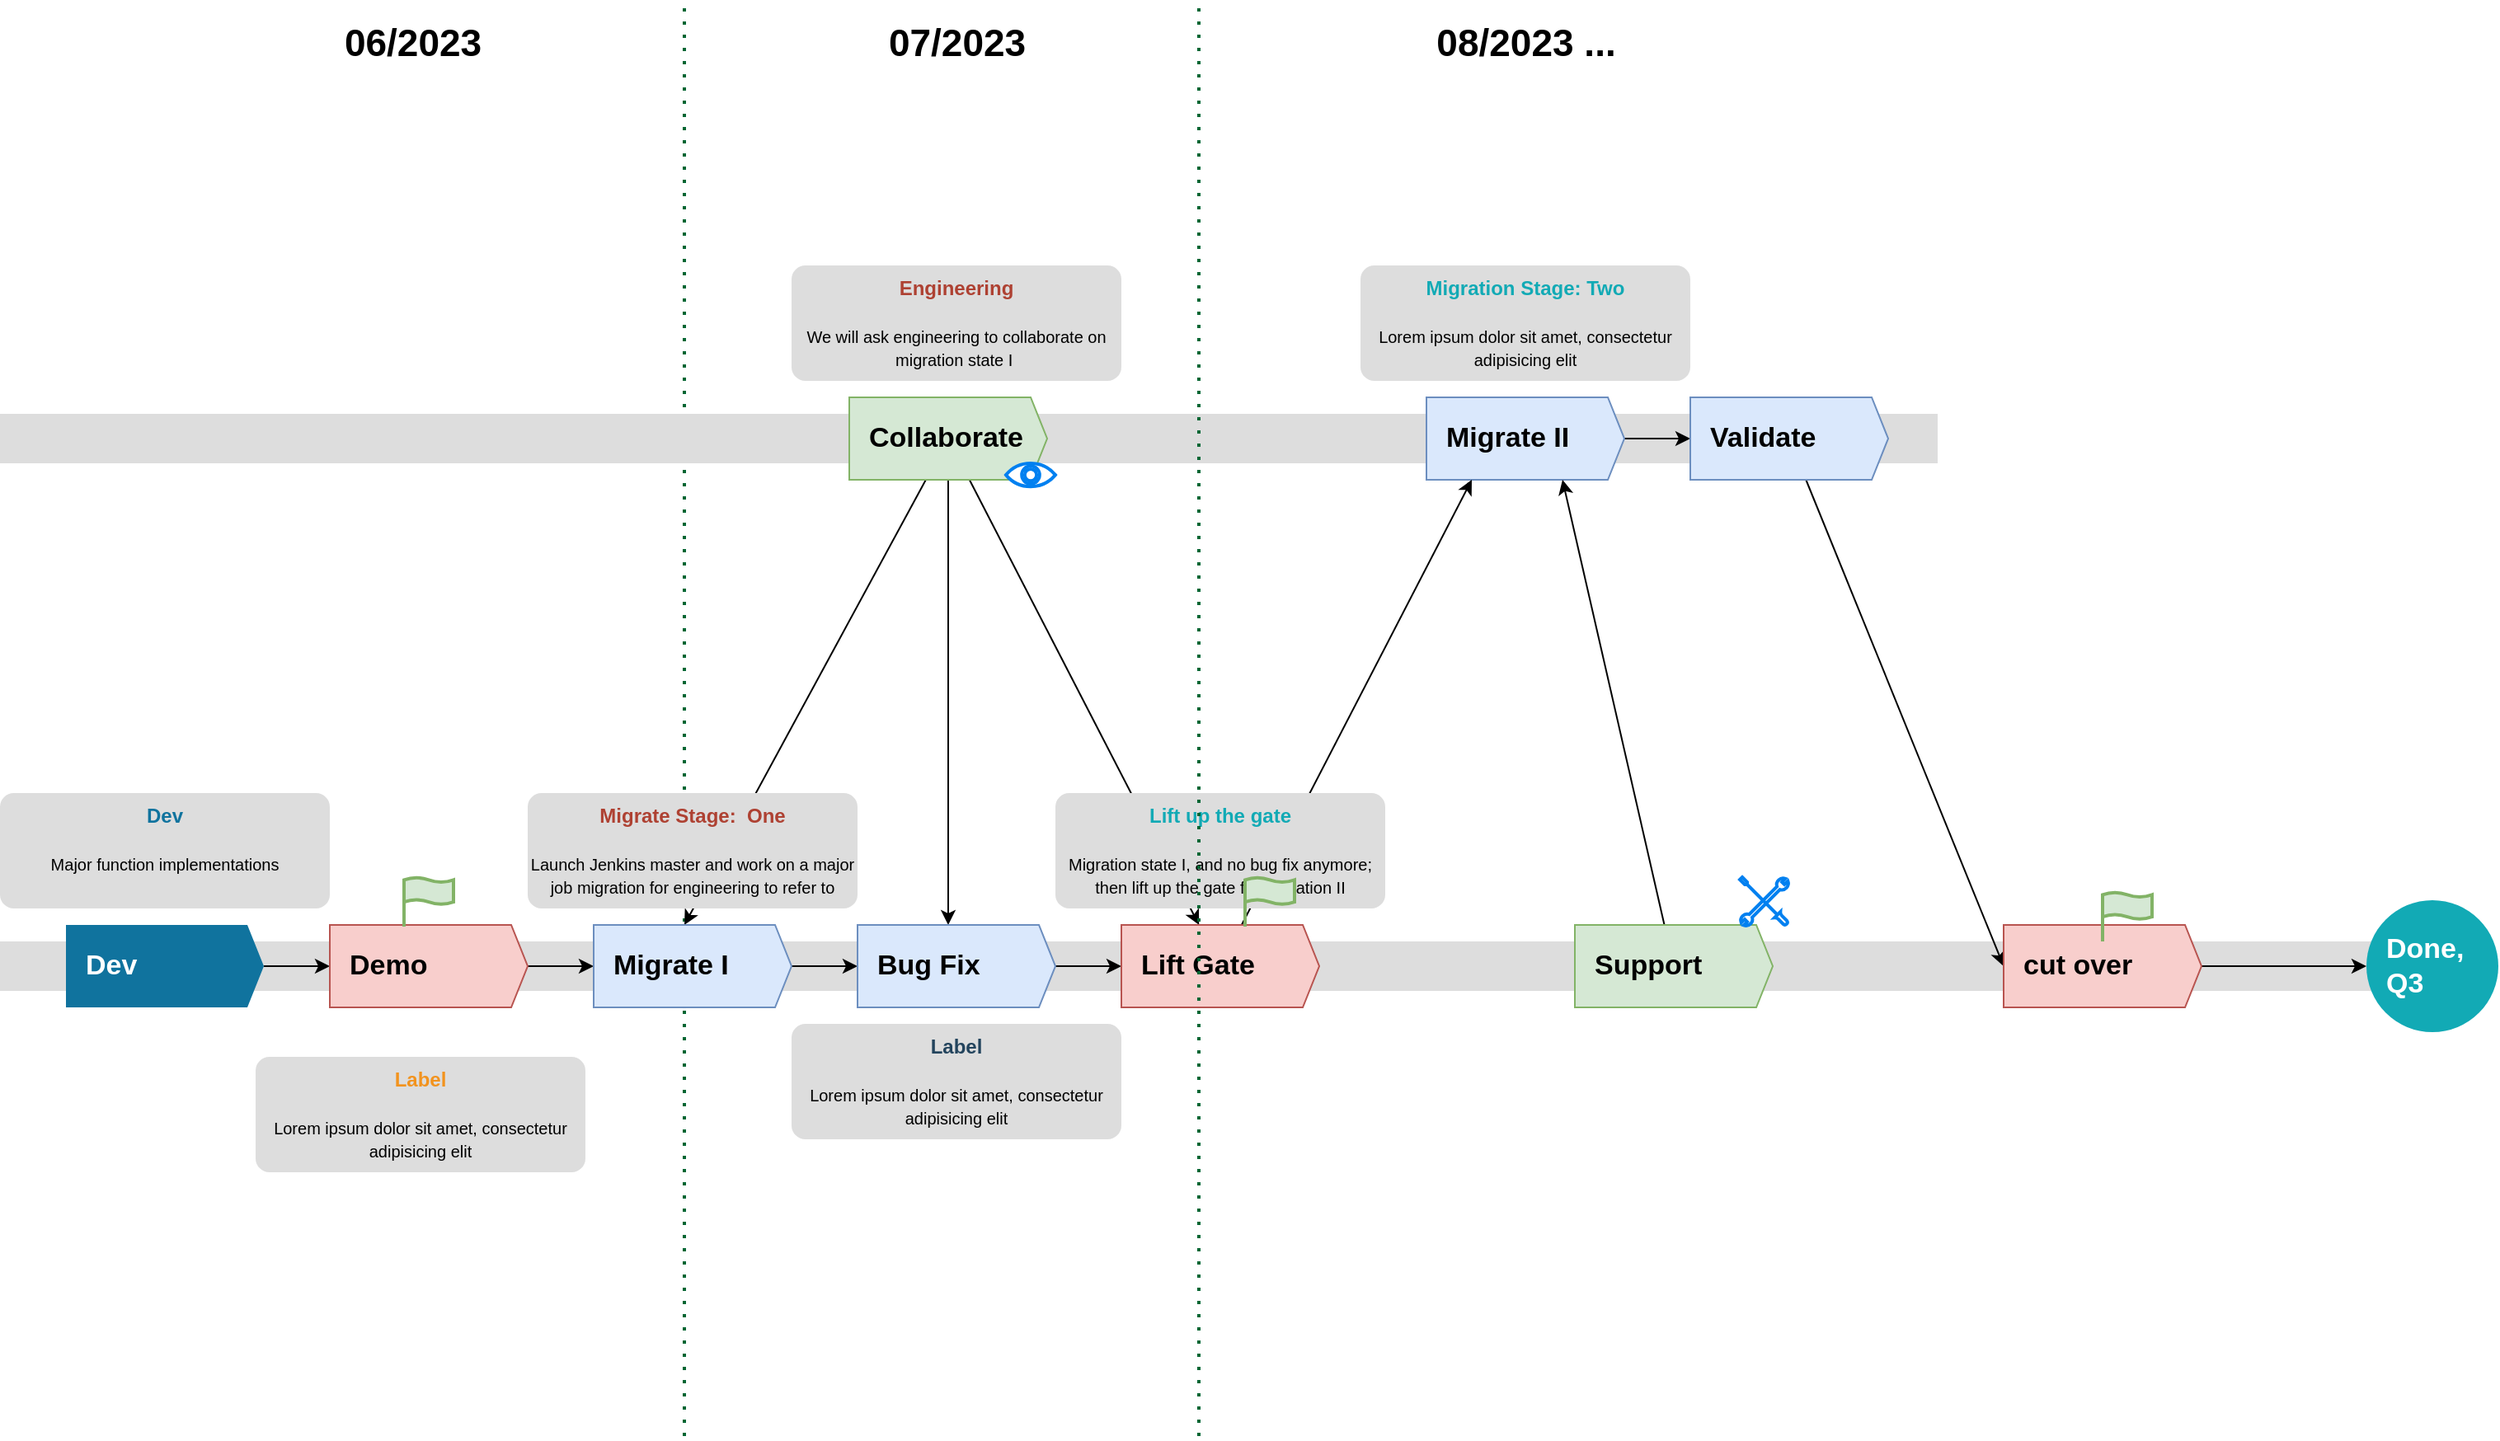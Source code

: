 <mxfile version="21.3.8" type="github">
  <diagram name="Page-1" id="HnMfe0a0eRLMPqjAUpso">
    <mxGraphModel dx="1974" dy="1012" grid="1" gridSize="10" guides="1" tooltips="1" connect="1" arrows="1" fold="1" page="1" pageScale="1" pageWidth="850" pageHeight="1100" math="0" shadow="0">
      <root>
        <mxCell id="0" />
        <mxCell id="1" parent="0" />
        <mxCell id="iIVuNRlksjzP6fEumrRO-62" value="" style="endArrow=none;dashed=1;html=1;dashPattern=1 3;strokeWidth=2;rounded=0;strokeColor=#006633;" edge="1" parent="1">
          <mxGeometry width="50" height="50" relative="1" as="geometry">
            <mxPoint x="420" y="960" as="sourcePoint" />
            <mxPoint x="420" y="90" as="targetPoint" />
          </mxGeometry>
        </mxCell>
        <mxCell id="iIVuNRlksjzP6fEumrRO-37" value="" style="fillColor=#dddddd;rounded=0;strokeColor=none;" vertex="1" parent="1">
          <mxGeometry x="5" y="340" width="1175" height="30" as="geometry" />
        </mxCell>
        <mxCell id="iIVuNRlksjzP6fEumrRO-77" style="rounded=0;orthogonalLoop=1;jettySize=auto;html=1;entryX=0;entryY=0;entryDx=55;entryDy=0;entryPerimeter=0;" edge="1" parent="1" source="iIVuNRlksjzP6fEumrRO-40" target="iIVuNRlksjzP6fEumrRO-51">
          <mxGeometry relative="1" as="geometry" />
        </mxCell>
        <mxCell id="iIVuNRlksjzP6fEumrRO-83" style="rounded=0;orthogonalLoop=1;jettySize=auto;html=1;entryX=0;entryY=0;entryDx=55;entryDy=0;entryPerimeter=0;" edge="1" parent="1" source="iIVuNRlksjzP6fEumrRO-40" target="iIVuNRlksjzP6fEumrRO-52">
          <mxGeometry relative="1" as="geometry" />
        </mxCell>
        <mxCell id="iIVuNRlksjzP6fEumrRO-84" style="rounded=0;orthogonalLoop=1;jettySize=auto;html=1;" edge="1" parent="1" source="iIVuNRlksjzP6fEumrRO-40" target="iIVuNRlksjzP6fEumrRO-53">
          <mxGeometry relative="1" as="geometry" />
        </mxCell>
        <mxCell id="iIVuNRlksjzP6fEumrRO-40" value="Collaborate" style="shape=mxgraph.infographic.ribbonSimple;notch1=0;notch2=10;notch=0;html=1;fillColor=#d5e8d4;strokeColor=#82b366;shadow=0;fontSize=17;align=left;spacingLeft=10;fontStyle=1;whiteSpace=wrap;" vertex="1" parent="1">
          <mxGeometry x="520" y="330" width="120" height="50" as="geometry" />
        </mxCell>
        <mxCell id="iIVuNRlksjzP6fEumrRO-74" style="edgeStyle=orthogonalEdgeStyle;rounded=0;orthogonalLoop=1;jettySize=auto;html=1;entryX=0;entryY=0;entryDx=0;entryDy=25;entryPerimeter=0;" edge="1" parent="1" source="iIVuNRlksjzP6fEumrRO-42" target="iIVuNRlksjzP6fEumrRO-59">
          <mxGeometry relative="1" as="geometry" />
        </mxCell>
        <mxCell id="iIVuNRlksjzP6fEumrRO-42" value="Migrate II" style="shape=mxgraph.infographic.ribbonSimple;notch1=0;notch2=10;notch=0;html=1;fillColor=#dae8fc;strokeColor=#6c8ebf;shadow=0;fontSize=17;align=left;spacingLeft=10;fontStyle=1;whiteSpace=wrap;" vertex="1" parent="1">
          <mxGeometry x="870" y="330" width="120" height="50" as="geometry" />
        </mxCell>
        <mxCell id="iIVuNRlksjzP6fEumrRO-45" value="&lt;font style=&quot;&quot;&gt;&lt;font style=&quot;font-size: 12px;&quot; color=&quot;#AE4132&quot;&gt;&lt;b&gt;Engineering&lt;/b&gt;&lt;/font&gt;&lt;br&gt;&lt;br&gt;&lt;font size=&quot;1&quot;&gt;We will ask engineering to collaborate on migration state I&amp;nbsp;&lt;/font&gt;&lt;br&gt;&lt;/font&gt;" style="rounded=1;strokeColor=none;fillColor=#DDDDDD;align=center;arcSize=12;verticalAlign=top;whiteSpace=wrap;html=1;fontSize=12;" vertex="1" parent="1">
          <mxGeometry x="485" y="250" width="200" height="70" as="geometry" />
        </mxCell>
        <mxCell id="iIVuNRlksjzP6fEumrRO-47" value="&lt;font style=&quot;font-size: 10px&quot;&gt;&lt;font style=&quot;font-size: 12px&quot; color=&quot;#12AAB5&quot;&gt;&lt;b&gt;Migration Stage: Two&lt;/b&gt;&lt;/font&gt;&lt;br&gt;&lt;br&gt;&lt;font size=&quot;1&quot;&gt;Lorem ipsum dolor sit amet, consectetur adipisicing elit&lt;/font&gt;&lt;/font&gt;" style="rounded=1;strokeColor=none;fillColor=#DDDDDD;align=center;arcSize=12;verticalAlign=top;whiteSpace=wrap;html=1;fontSize=12;" vertex="1" parent="1">
          <mxGeometry x="830" y="250" width="200" height="70" as="geometry" />
        </mxCell>
        <mxCell id="iIVuNRlksjzP6fEumrRO-48" value="" style="fillColor=#dddddd;rounded=0;strokeColor=none;" vertex="1" parent="1">
          <mxGeometry x="5" y="660" width="1455" height="30" as="geometry" />
        </mxCell>
        <mxCell id="iIVuNRlksjzP6fEumrRO-66" style="edgeStyle=orthogonalEdgeStyle;rounded=0;orthogonalLoop=1;jettySize=auto;html=1;entryX=0;entryY=0;entryDx=0;entryDy=25;entryPerimeter=0;" edge="1" parent="1" source="iIVuNRlksjzP6fEumrRO-49" target="iIVuNRlksjzP6fEumrRO-50">
          <mxGeometry relative="1" as="geometry" />
        </mxCell>
        <mxCell id="iIVuNRlksjzP6fEumrRO-49" value="Dev" style="shape=mxgraph.infographic.ribbonSimple;notch1=0;notch2=10;notch=0;html=1;fillColor=#10739E;strokeColor=none;shadow=0;fontSize=17;fontColor=#FFFFFF;align=left;spacingLeft=10;fontStyle=1;whiteSpace=wrap;" vertex="1" parent="1">
          <mxGeometry x="45" y="650" width="120" height="50" as="geometry" />
        </mxCell>
        <mxCell id="iIVuNRlksjzP6fEumrRO-67" style="edgeStyle=orthogonalEdgeStyle;rounded=0;orthogonalLoop=1;jettySize=auto;html=1;entryX=0;entryY=0;entryDx=0;entryDy=25;entryPerimeter=0;" edge="1" parent="1" source="iIVuNRlksjzP6fEumrRO-50" target="iIVuNRlksjzP6fEumrRO-51">
          <mxGeometry relative="1" as="geometry" />
        </mxCell>
        <mxCell id="iIVuNRlksjzP6fEumrRO-50" value="Demo" style="shape=mxgraph.infographic.ribbonSimple;notch1=0;notch2=10;notch=0;html=1;fillColor=#f8cecc;strokeColor=#b85450;shadow=0;fontSize=17;align=left;spacingLeft=10;fontStyle=1;whiteSpace=wrap;" vertex="1" parent="1">
          <mxGeometry x="205" y="650" width="120" height="50" as="geometry" />
        </mxCell>
        <mxCell id="iIVuNRlksjzP6fEumrRO-70" style="edgeStyle=orthogonalEdgeStyle;rounded=0;orthogonalLoop=1;jettySize=auto;html=1;entryX=0;entryY=0;entryDx=0;entryDy=25;entryPerimeter=0;" edge="1" parent="1" source="iIVuNRlksjzP6fEumrRO-51" target="iIVuNRlksjzP6fEumrRO-52">
          <mxGeometry relative="1" as="geometry" />
        </mxCell>
        <mxCell id="iIVuNRlksjzP6fEumrRO-51" value="Migrate I" style="shape=mxgraph.infographic.ribbonSimple;notch1=0;notch2=10;notch=0;html=1;fillColor=#dae8fc;strokeColor=#6c8ebf;shadow=0;fontSize=17;align=left;spacingLeft=10;fontStyle=1;whiteSpace=wrap;" vertex="1" parent="1">
          <mxGeometry x="365" y="650" width="120" height="50" as="geometry" />
        </mxCell>
        <mxCell id="iIVuNRlksjzP6fEumrRO-71" style="edgeStyle=orthogonalEdgeStyle;rounded=0;orthogonalLoop=1;jettySize=auto;html=1;entryX=0;entryY=0;entryDx=0;entryDy=25;entryPerimeter=0;" edge="1" parent="1" source="iIVuNRlksjzP6fEumrRO-52" target="iIVuNRlksjzP6fEumrRO-53">
          <mxGeometry relative="1" as="geometry" />
        </mxCell>
        <mxCell id="iIVuNRlksjzP6fEumrRO-52" value="Bug Fix" style="shape=mxgraph.infographic.ribbonSimple;notch1=0;notch2=10;notch=0;html=1;fillColor=#dae8fc;strokeColor=#6c8ebf;shadow=0;fontSize=17;align=left;spacingLeft=10;fontStyle=1;whiteSpace=wrap;" vertex="1" parent="1">
          <mxGeometry x="525" y="650" width="120" height="50" as="geometry" />
        </mxCell>
        <mxCell id="iIVuNRlksjzP6fEumrRO-72" style="rounded=0;orthogonalLoop=1;jettySize=auto;html=1;entryX=0;entryY=0;entryDx=27.5;entryDy=50;entryPerimeter=0;" edge="1" parent="1" source="iIVuNRlksjzP6fEumrRO-53" target="iIVuNRlksjzP6fEumrRO-42">
          <mxGeometry relative="1" as="geometry" />
        </mxCell>
        <mxCell id="iIVuNRlksjzP6fEumrRO-53" value="Lift Gate" style="shape=mxgraph.infographic.ribbonSimple;notch1=0;notch2=10;notch=0;html=1;fillColor=#f8cecc;strokeColor=#b85450;shadow=0;fontSize=17;align=left;spacingLeft=10;fontStyle=1;whiteSpace=wrap;" vertex="1" parent="1">
          <mxGeometry x="685" y="650" width="120" height="50" as="geometry" />
        </mxCell>
        <mxCell id="iIVuNRlksjzP6fEumrRO-54" value="&lt;font style=&quot;font-size: 10px&quot;&gt;&lt;font style=&quot;font-size: 12px&quot; color=&quot;#10739E&quot;&gt;&lt;b&gt;Dev&lt;/b&gt;&lt;/font&gt;&lt;br&gt;&lt;br&gt;&lt;font size=&quot;1&quot;&gt;Major function implementations&lt;/font&gt;&lt;/font&gt;" style="rounded=1;strokeColor=none;fillColor=#DDDDDD;align=center;arcSize=12;verticalAlign=top;whiteSpace=wrap;html=1;fontSize=12;" vertex="1" parent="1">
          <mxGeometry x="5" y="570" width="200" height="70" as="geometry" />
        </mxCell>
        <mxCell id="iIVuNRlksjzP6fEumrRO-55" value="&lt;font style=&quot;font-size: 10px&quot;&gt;&lt;font style=&quot;font-size: 12px&quot; color=&quot;#F2931E&quot;&gt;&lt;b&gt;Label&lt;/b&gt;&lt;/font&gt;&lt;br&gt;&lt;br&gt;&lt;font size=&quot;1&quot;&gt;Lorem ipsum dolor sit amet, consectetur adipisicing elit&lt;/font&gt;&lt;/font&gt;" style="rounded=1;strokeColor=none;fillColor=#DDDDDD;align=center;arcSize=12;verticalAlign=top;whiteSpace=wrap;html=1;fontSize=12;" vertex="1" parent="1">
          <mxGeometry x="160" y="730" width="200" height="70" as="geometry" />
        </mxCell>
        <mxCell id="iIVuNRlksjzP6fEumrRO-56" value="&lt;font style=&quot;&quot;&gt;&lt;font style=&quot;font-size: 12px;&quot; color=&quot;#AE4132&quot;&gt;&lt;b&gt;Migrate Stage:&amp;nbsp; One&lt;/b&gt;&lt;/font&gt;&lt;br&gt;&lt;br&gt;&lt;font size=&quot;1&quot;&gt;Launch Jenkins master and work on a major job migration&amp;nbsp;for engineering to refer to&lt;/font&gt;&lt;br&gt;&lt;/font&gt;" style="rounded=1;strokeColor=none;fillColor=#DDDDDD;align=center;arcSize=12;verticalAlign=top;whiteSpace=wrap;html=1;fontSize=12;" vertex="1" parent="1">
          <mxGeometry x="325" y="570" width="200" height="70" as="geometry" />
        </mxCell>
        <mxCell id="iIVuNRlksjzP6fEumrRO-57" value="&lt;font style=&quot;font-size: 10px&quot;&gt;&lt;font style=&quot;font-size: 12px&quot; color=&quot;#23445D&quot;&gt;&lt;b&gt;Label&lt;/b&gt;&lt;/font&gt;&lt;br&gt;&lt;br&gt;&lt;font size=&quot;1&quot;&gt;Lorem ipsum dolor sit amet, consectetur adipisicing elit&lt;/font&gt;&lt;/font&gt;" style="rounded=1;strokeColor=none;fillColor=#DDDDDD;align=center;arcSize=12;verticalAlign=top;whiteSpace=wrap;html=1;fontSize=12;" vertex="1" parent="1">
          <mxGeometry x="485" y="710" width="200" height="70" as="geometry" />
        </mxCell>
        <mxCell id="iIVuNRlksjzP6fEumrRO-58" value="&lt;font style=&quot;&quot;&gt;&lt;font color=&quot;#12aab5&quot;&gt;&lt;b&gt;Lift up the gate&lt;/b&gt;&lt;/font&gt;&lt;br&gt;&lt;br&gt;&lt;span style=&quot;font-size: 10px;&quot;&gt;Migration state I, and no bug fix anymore; then lift up the gate for migration II&lt;/span&gt;&lt;br&gt;&lt;/font&gt;" style="rounded=1;strokeColor=none;fillColor=#DDDDDD;align=center;arcSize=12;verticalAlign=top;whiteSpace=wrap;html=1;fontSize=12;" vertex="1" parent="1">
          <mxGeometry x="645" y="570" width="200" height="70" as="geometry" />
        </mxCell>
        <mxCell id="iIVuNRlksjzP6fEumrRO-75" style="rounded=0;orthogonalLoop=1;jettySize=auto;html=1;entryX=0;entryY=0;entryDx=0;entryDy=25;entryPerimeter=0;" edge="1" parent="1" source="iIVuNRlksjzP6fEumrRO-59" target="iIVuNRlksjzP6fEumrRO-61">
          <mxGeometry relative="1" as="geometry" />
        </mxCell>
        <mxCell id="iIVuNRlksjzP6fEumrRO-59" value="Validate" style="shape=mxgraph.infographic.ribbonSimple;notch1=0;notch2=10;notch=0;html=1;fillColor=#dae8fc;strokeColor=#6c8ebf;shadow=0;fontSize=17;align=left;spacingLeft=10;fontStyle=1;whiteSpace=wrap;" vertex="1" parent="1">
          <mxGeometry x="1030" y="330" width="120" height="50" as="geometry" />
        </mxCell>
        <mxCell id="iIVuNRlksjzP6fEumrRO-73" style="rounded=0;orthogonalLoop=1;jettySize=auto;html=1;entryX=0;entryY=0;entryDx=82.5;entryDy=50;entryPerimeter=0;" edge="1" parent="1" source="iIVuNRlksjzP6fEumrRO-60" target="iIVuNRlksjzP6fEumrRO-42">
          <mxGeometry relative="1" as="geometry" />
        </mxCell>
        <mxCell id="iIVuNRlksjzP6fEumrRO-60" value="Support" style="shape=mxgraph.infographic.ribbonSimple;notch1=0;notch2=10;notch=0;html=1;fillColor=#d5e8d4;strokeColor=#82b366;shadow=0;fontSize=17;align=left;spacingLeft=10;fontStyle=1;whiteSpace=wrap;" vertex="1" parent="1">
          <mxGeometry x="960" y="650" width="120" height="50" as="geometry" />
        </mxCell>
        <mxCell id="iIVuNRlksjzP6fEumrRO-76" style="edgeStyle=orthogonalEdgeStyle;rounded=0;orthogonalLoop=1;jettySize=auto;html=1;" edge="1" parent="1" source="iIVuNRlksjzP6fEumrRO-61" target="iIVuNRlksjzP6fEumrRO-64">
          <mxGeometry relative="1" as="geometry" />
        </mxCell>
        <mxCell id="iIVuNRlksjzP6fEumrRO-61" value="cut over" style="shape=mxgraph.infographic.ribbonSimple;notch1=0;notch2=10;notch=0;html=1;fillColor=#f8cecc;strokeColor=#b85450;shadow=0;fontSize=17;align=left;spacingLeft=10;fontStyle=1;whiteSpace=wrap;" vertex="1" parent="1">
          <mxGeometry x="1220" y="650" width="120" height="50" as="geometry" />
        </mxCell>
        <mxCell id="iIVuNRlksjzP6fEumrRO-64" value="Done, Q3" style="ellipse;whiteSpace=wrap;html=1;fontSize=17;align=left;fillColor=#12AAB5;strokeColor=none;fontColor=#FFFFFF;shadow=0;spacingLeft=10;fontStyle=1;" vertex="1" parent="1">
          <mxGeometry x="1440" y="635" width="80" height="80" as="geometry" />
        </mxCell>
        <mxCell id="iIVuNRlksjzP6fEumrRO-78" value="" style="endArrow=none;dashed=1;html=1;dashPattern=1 3;strokeWidth=2;rounded=0;strokeColor=#006633;" edge="1" parent="1">
          <mxGeometry width="50" height="50" relative="1" as="geometry">
            <mxPoint x="732" y="960" as="sourcePoint" />
            <mxPoint x="732" y="90" as="targetPoint" />
          </mxGeometry>
        </mxCell>
        <mxCell id="iIVuNRlksjzP6fEumrRO-79" value="06/2023" style="text;html=1;align=center;verticalAlign=middle;resizable=0;points=[];autosize=1;strokeColor=none;fillColor=none;fontSize=23;fontStyle=1" vertex="1" parent="1">
          <mxGeometry x="200" y="95" width="110" height="40" as="geometry" />
        </mxCell>
        <mxCell id="iIVuNRlksjzP6fEumrRO-80" value="07/2023" style="text;html=1;align=center;verticalAlign=middle;resizable=0;points=[];autosize=1;strokeColor=none;fillColor=none;fontSize=23;fontStyle=1" vertex="1" parent="1">
          <mxGeometry x="530" y="95" width="110" height="40" as="geometry" />
        </mxCell>
        <mxCell id="iIVuNRlksjzP6fEumrRO-81" value="08/2023 ..." style="text;html=1;align=center;verticalAlign=middle;resizable=0;points=[];autosize=1;strokeColor=none;fillColor=none;fontSize=23;fontStyle=1" vertex="1" parent="1">
          <mxGeometry x="865" y="95" width="130" height="40" as="geometry" />
        </mxCell>
        <mxCell id="iIVuNRlksjzP6fEumrRO-82" value="" style="html=1;verticalLabelPosition=bottom;align=center;labelBackgroundColor=#ffffff;verticalAlign=top;strokeWidth=2;strokeColor=#0080F0;shadow=0;dashed=0;shape=mxgraph.ios7.icons.eye;" vertex="1" parent="1">
          <mxGeometry x="615" y="370" width="30" height="14.1" as="geometry" />
        </mxCell>
        <mxCell id="iIVuNRlksjzP6fEumrRO-85" value="" style="html=1;verticalLabelPosition=bottom;align=center;labelBackgroundColor=#ffffff;verticalAlign=top;strokeWidth=2;strokeColor=#0080F0;shadow=0;dashed=0;shape=mxgraph.ios7.icons.tools;pointerEvents=1" vertex="1" parent="1">
          <mxGeometry x="1060" y="621" width="29.7" height="29.7" as="geometry" />
        </mxCell>
        <mxCell id="iIVuNRlksjzP6fEumrRO-86" value="" style="html=1;verticalLabelPosition=bottom;align=center;labelBackgroundColor=#ffffff;verticalAlign=top;strokeWidth=2;strokeColor=#82b366;shadow=0;dashed=0;shape=mxgraph.ios7.icons.flag;fillColor=#d5e8d4;" vertex="1" parent="1">
          <mxGeometry x="250" y="621" width="30" height="30" as="geometry" />
        </mxCell>
        <mxCell id="iIVuNRlksjzP6fEumrRO-87" value="" style="html=1;verticalLabelPosition=bottom;align=center;labelBackgroundColor=#ffffff;verticalAlign=top;strokeWidth=2;strokeColor=#82b366;shadow=0;dashed=0;shape=mxgraph.ios7.icons.flag;fillColor=#d5e8d4;" vertex="1" parent="1">
          <mxGeometry x="760" y="621" width="30" height="30" as="geometry" />
        </mxCell>
        <mxCell id="iIVuNRlksjzP6fEumrRO-88" value="" style="html=1;verticalLabelPosition=bottom;align=center;labelBackgroundColor=#ffffff;verticalAlign=top;strokeWidth=2;strokeColor=#82b366;shadow=0;dashed=0;shape=mxgraph.ios7.icons.flag;fillColor=#d5e8d4;" vertex="1" parent="1">
          <mxGeometry x="1280" y="630" width="30" height="30" as="geometry" />
        </mxCell>
      </root>
    </mxGraphModel>
  </diagram>
</mxfile>
